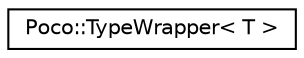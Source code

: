digraph "Graphical Class Hierarchy"
{
 // LATEX_PDF_SIZE
  edge [fontname="Helvetica",fontsize="10",labelfontname="Helvetica",labelfontsize="10"];
  node [fontname="Helvetica",fontsize="10",shape=record];
  rankdir="LR";
  Node0 [label="Poco::TypeWrapper\< T \>",height=0.2,width=0.4,color="black", fillcolor="white", style="filled",URL="$structPoco_1_1TypeWrapper.html",tooltip="Use the type wrapper if you want to decouple constness and references from template types."];
}
